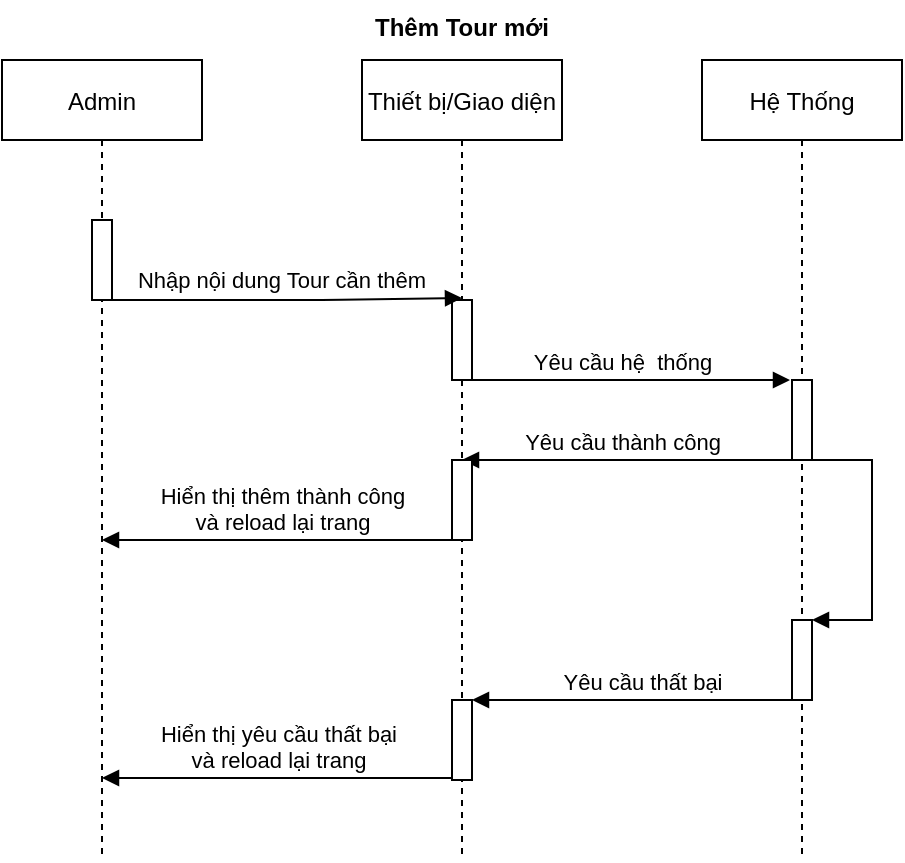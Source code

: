 <mxfile version="14.9.8" type="github">
  <diagram id="kgpKYQtTHZ0yAKxKKP6v" name="Page-1">
    <mxGraphModel dx="1422" dy="762" grid="1" gridSize="10" guides="1" tooltips="1" connect="1" arrows="1" fold="1" page="1" pageScale="1" pageWidth="850" pageHeight="1100" math="0" shadow="0">
      <root>
        <mxCell id="0" />
        <mxCell id="1" parent="0" />
        <mxCell id="1tAwR-DpJCS4Q2nWXN0e-17" value="Admin" style="shape=umlLifeline;perimeter=lifelinePerimeter;container=1;collapsible=0;recursiveResize=0;rounded=0;shadow=0;strokeWidth=1;" parent="1" vertex="1">
          <mxGeometry x="140" y="100" width="100" height="400" as="geometry" />
        </mxCell>
        <mxCell id="1tAwR-DpJCS4Q2nWXN0e-18" value="" style="points=[];perimeter=orthogonalPerimeter;rounded=0;shadow=0;strokeWidth=1;" parent="1tAwR-DpJCS4Q2nWXN0e-17" vertex="1">
          <mxGeometry x="45" y="80" width="10" height="40" as="geometry" />
        </mxCell>
        <mxCell id="1tAwR-DpJCS4Q2nWXN0e-19" value="Thiết bị/Giao diện" style="shape=umlLifeline;perimeter=lifelinePerimeter;container=1;collapsible=0;recursiveResize=0;rounded=0;shadow=0;strokeWidth=1;" parent="1" vertex="1">
          <mxGeometry x="320" y="100" width="100" height="400" as="geometry" />
        </mxCell>
        <mxCell id="1tAwR-DpJCS4Q2nWXN0e-20" value="" style="points=[];perimeter=orthogonalPerimeter;rounded=0;shadow=0;strokeWidth=1;" parent="1tAwR-DpJCS4Q2nWXN0e-19" vertex="1">
          <mxGeometry x="45" y="120" width="10" height="40" as="geometry" />
        </mxCell>
        <mxCell id="1tAwR-DpJCS4Q2nWXN0e-21" value="Nhập nội dung Tour cần thêm" style="verticalAlign=bottom;endArrow=block;shadow=0;strokeWidth=1;" parent="1" source="1tAwR-DpJCS4Q2nWXN0e-18" edge="1">
          <mxGeometry x="-0.029" y="1" relative="1" as="geometry">
            <mxPoint x="295" y="180" as="sourcePoint" />
            <mxPoint x="370" y="219" as="targetPoint" />
            <Array as="points">
              <mxPoint x="300" y="220" />
            </Array>
            <mxPoint as="offset" />
          </mxGeometry>
        </mxCell>
        <mxCell id="1tAwR-DpJCS4Q2nWXN0e-22" value="Hệ Thống" style="shape=umlLifeline;perimeter=lifelinePerimeter;container=1;collapsible=0;recursiveResize=0;rounded=0;shadow=0;strokeWidth=1;" parent="1" vertex="1">
          <mxGeometry x="490" y="100" width="100" height="400" as="geometry" />
        </mxCell>
        <mxCell id="1tAwR-DpJCS4Q2nWXN0e-23" value="" style="points=[];perimeter=orthogonalPerimeter;rounded=0;shadow=0;strokeWidth=1;" parent="1tAwR-DpJCS4Q2nWXN0e-22" vertex="1">
          <mxGeometry x="45" y="160" width="10" height="40" as="geometry" />
        </mxCell>
        <mxCell id="1tAwR-DpJCS4Q2nWXN0e-24" value="Yêu cầu hệ&amp;nbsp; thống" style="html=1;verticalAlign=bottom;endArrow=block;entryX=-0.1;entryY=0;entryDx=0;entryDy=0;entryPerimeter=0;" parent="1" target="1tAwR-DpJCS4Q2nWXN0e-23" edge="1">
          <mxGeometry x="0.006" width="80" relative="1" as="geometry">
            <mxPoint x="365" y="260" as="sourcePoint" />
            <mxPoint x="530" y="260" as="targetPoint" />
            <mxPoint as="offset" />
          </mxGeometry>
        </mxCell>
        <mxCell id="1tAwR-DpJCS4Q2nWXN0e-25" value="Yêu cầu thành công" style="html=1;verticalAlign=bottom;endArrow=block;exitX=0.5;exitY=1;exitDx=0;exitDy=0;exitPerimeter=0;" parent="1" source="1tAwR-DpJCS4Q2nWXN0e-23" edge="1">
          <mxGeometry x="0.059" width="80" relative="1" as="geometry">
            <mxPoint x="455" y="300" as="sourcePoint" />
            <mxPoint x="370" y="300" as="targetPoint" />
            <mxPoint as="offset" />
          </mxGeometry>
        </mxCell>
        <mxCell id="1tAwR-DpJCS4Q2nWXN0e-26" value="Hiển thị thêm thành công&lt;br&gt;và reload lại trang" style="html=1;verticalAlign=bottom;endArrow=block;exitX=0.5;exitY=1;exitDx=0;exitDy=0;exitPerimeter=0;" parent="1" source="1tAwR-DpJCS4Q2nWXN0e-27" edge="1">
          <mxGeometry width="80" relative="1" as="geometry">
            <mxPoint x="360" y="340" as="sourcePoint" />
            <mxPoint x="190" y="340" as="targetPoint" />
            <mxPoint as="offset" />
          </mxGeometry>
        </mxCell>
        <mxCell id="1tAwR-DpJCS4Q2nWXN0e-27" value="" style="points=[];perimeter=orthogonalPerimeter;rounded=0;shadow=0;strokeWidth=1;" parent="1" vertex="1">
          <mxGeometry x="365" y="300" width="10" height="40" as="geometry" />
        </mxCell>
        <mxCell id="1tAwR-DpJCS4Q2nWXN0e-28" value="" style="html=1;points=[];perimeter=orthogonalPerimeter;" parent="1" vertex="1">
          <mxGeometry x="535" y="380" width="10" height="40" as="geometry" />
        </mxCell>
        <mxCell id="1tAwR-DpJCS4Q2nWXN0e-29" value="" style="edgeStyle=orthogonalEdgeStyle;html=1;align=left;spacingLeft=2;endArrow=block;rounded=0;entryX=1;entryY=0;" parent="1" target="1tAwR-DpJCS4Q2nWXN0e-28" edge="1">
          <mxGeometry y="85" relative="1" as="geometry">
            <mxPoint x="545" y="300" as="sourcePoint" />
            <Array as="points">
              <mxPoint x="575" y="300" />
              <mxPoint x="575" y="380" />
            </Array>
            <mxPoint as="offset" />
          </mxGeometry>
        </mxCell>
        <mxCell id="1tAwR-DpJCS4Q2nWXN0e-30" value="Yêu cầu thất bại" style="html=1;verticalAlign=bottom;endArrow=block;exitX=0.5;exitY=1;exitDx=0;exitDy=0;exitPerimeter=0;" parent="1" edge="1">
          <mxGeometry width="80" relative="1" as="geometry">
            <mxPoint x="545" y="420" as="sourcePoint" />
            <mxPoint x="375" y="420" as="targetPoint" />
            <mxPoint as="offset" />
          </mxGeometry>
        </mxCell>
        <mxCell id="1tAwR-DpJCS4Q2nWXN0e-31" value="" style="points=[];perimeter=orthogonalPerimeter;rounded=0;shadow=0;strokeWidth=1;" parent="1" vertex="1">
          <mxGeometry x="365" y="420" width="10" height="40" as="geometry" />
        </mxCell>
        <mxCell id="1tAwR-DpJCS4Q2nWXN0e-32" value="Hiển thị yêu cầu thất bại&lt;br&gt;và reload lại trang" style="html=1;verticalAlign=bottom;endArrow=block;exitX=0.5;exitY=1;exitDx=0;exitDy=0;exitPerimeter=0;" parent="1" target="1tAwR-DpJCS4Q2nWXN0e-17" edge="1">
          <mxGeometry width="80" relative="1" as="geometry">
            <mxPoint x="365" y="459" as="sourcePoint" />
            <mxPoint x="195" y="459" as="targetPoint" />
            <mxPoint as="offset" />
          </mxGeometry>
        </mxCell>
        <mxCell id="1tAwR-DpJCS4Q2nWXN0e-33" value="Thêm Tour mới" style="text;align=center;fontStyle=1;verticalAlign=middle;spacingLeft=3;spacingRight=3;strokeColor=none;rotatable=0;points=[[0,0.5],[1,0.5]];portConstraint=eastwest;" parent="1" vertex="1">
          <mxGeometry x="330" y="70" width="80" height="26" as="geometry" />
        </mxCell>
      </root>
    </mxGraphModel>
  </diagram>
</mxfile>
